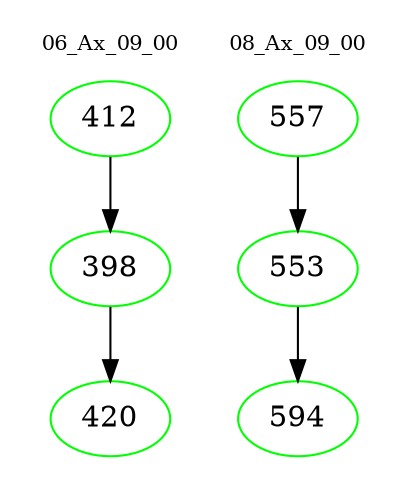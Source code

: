digraph{
subgraph cluster_0 {
color = white
label = "06_Ax_09_00";
fontsize=10;
T0_412 [label="412", color="green"]
T0_412 -> T0_398 [color="black"]
T0_398 [label="398", color="green"]
T0_398 -> T0_420 [color="black"]
T0_420 [label="420", color="green"]
}
subgraph cluster_1 {
color = white
label = "08_Ax_09_00";
fontsize=10;
T1_557 [label="557", color="green"]
T1_557 -> T1_553 [color="black"]
T1_553 [label="553", color="green"]
T1_553 -> T1_594 [color="black"]
T1_594 [label="594", color="green"]
}
}
